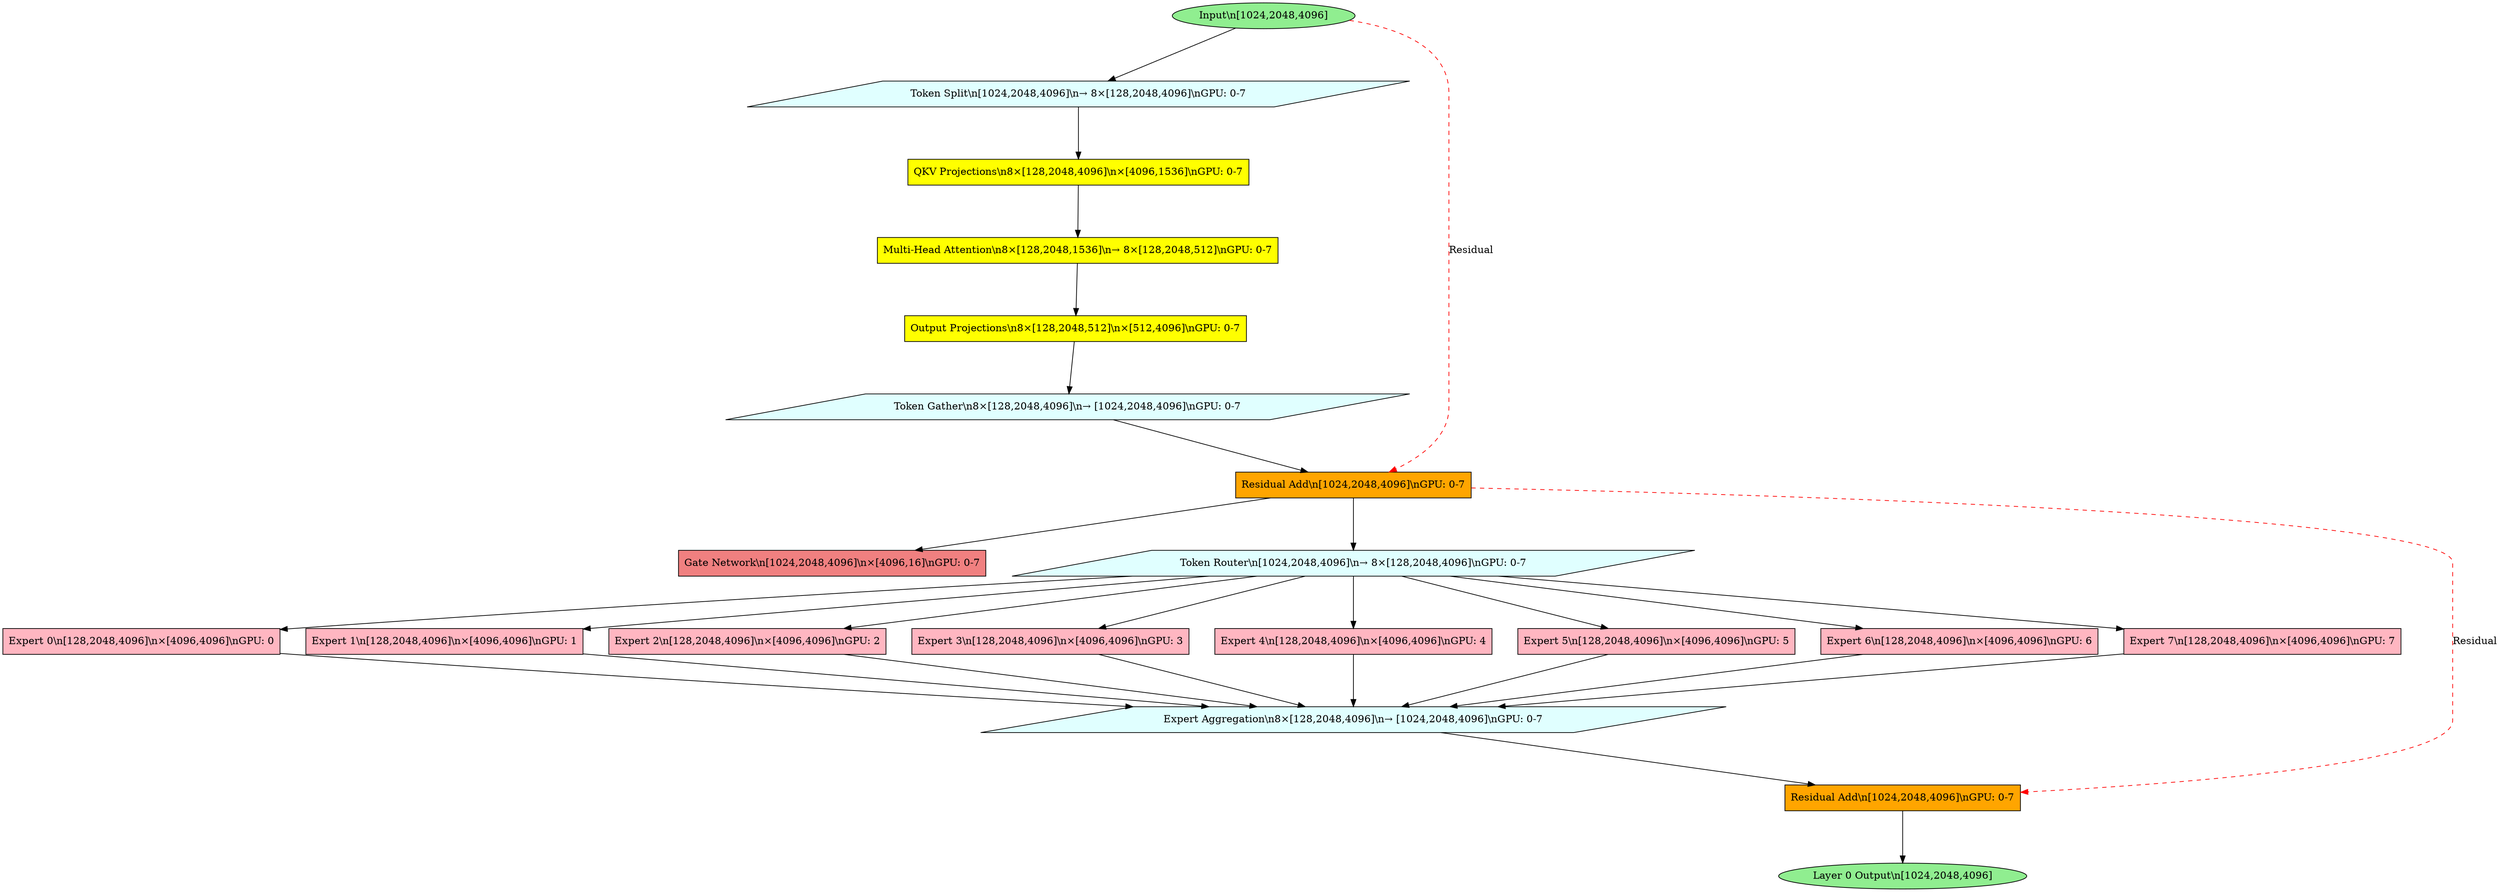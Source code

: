 digraph layer_0_optimized {
    graph [rankdir=TB, ranksep=1.0, nodesep=0.5];
    node [shape=rectangle, style=filled, fillcolor=lightblue];

    input [fillcolor=lightgreen, shape=ellipse, label="Input\\n[1024,2048,4096]"];
    output [fillcolor=lightgreen, shape=ellipse, label="Layer 0 Output\\n[1024,2048,4096]"];

    // Layer 0 components
    l0_token_split [fillcolor=lightcyan, shape=parallelogram, label="Token Split\\n[1024,2048,4096]\\n→ 8×[128,2048,4096]\\nGPU: 0-7"];
    l0_qkv_proj [fillcolor=yellow, label="QKV Projections\\n8×[128,2048,4096]\\n×[4096,1536]\\nGPU: 0-7"];
    l0_attention [fillcolor=yellow, label="Multi-Head Attention\\n8×[128,2048,1536]\\n→ 8×[128,2048,512]\\nGPU: 0-7"];
    l0_out_proj [fillcolor=yellow, label="Output Projections\\n8×[128,2048,512]\\n×[512,4096]\\nGPU: 0-7"];
    l0_gather [fillcolor=lightcyan, shape=parallelogram, label="Token Gather\\n8×[128,2048,4096]\\n→ [1024,2048,4096]\\nGPU: 0-7"];
    l0_attn_res [fillcolor=orange, label="Residual Add\\n[1024,2048,4096]\\nGPU: 0-7"];

    l0_gate [fillcolor=lightcoral, label="Gate Network\\n[1024,2048,4096]\\n×[4096,16]\\nGPU: 0-7"];
    l0_router [fillcolor=lightcyan, shape=parallelogram, label="Token Router\\n[1024,2048,4096]\\n→ 8×[128,2048,4096]\\nGPU: 0-7"];
    l0_exp0 [fillcolor=lightpink, label="Expert 0\\n[128,2048,4096]\\n×[4096,4096]\\nGPU: 0"];
    l0_exp1 [fillcolor=lightpink, label="Expert 1\\n[128,2048,4096]\\n×[4096,4096]\\nGPU: 1"];
    l0_exp2 [fillcolor=lightpink, label="Expert 2\\n[128,2048,4096]\\n×[4096,4096]\\nGPU: 2"];
    l0_exp3 [fillcolor=lightpink, label="Expert 3\\n[128,2048,4096]\\n×[4096,4096]\\nGPU: 3"];
    l0_exp4 [fillcolor=lightpink, label="Expert 4\\n[128,2048,4096]\\n×[4096,4096]\\nGPU: 4"];
    l0_exp5 [fillcolor=lightpink, label="Expert 5\\n[128,2048,4096]\\n×[4096,4096]\\nGPU: 5"];
    l0_exp6 [fillcolor=lightpink, label="Expert 6\\n[128,2048,4096]\\n×[4096,4096]\\nGPU: 6"];
    l0_exp7 [fillcolor=lightpink, label="Expert 7\\n[128,2048,4096]\\n×[4096,4096]\\nGPU: 7"];
    l0_agg [fillcolor=lightcyan, shape=parallelogram, label="Expert Aggregation\\n8×[128,2048,4096]\\n→ [1024,2048,4096]\\nGPU: 0-7"];
    l0_moe_res [fillcolor=orange, label="Residual Add\\n[1024,2048,4096]\\nGPU: 0-7"];

    // Connections
    input -> l0_token_split;
    l0_token_split -> l0_qkv_proj -> l0_attention -> l0_out_proj -> l0_gather -> l0_attn_res;
    input -> l0_attn_res [style=dashed, color=red, label="Residual"];

    l0_attn_res -> l0_gate;
    l0_attn_res -> l0_router;
    l0_router -> l0_exp0 -> l0_agg;
    l0_router -> l0_exp1 -> l0_agg;
    l0_router -> l0_exp2 -> l0_agg;
    l0_router -> l0_exp3 -> l0_agg;
    l0_router -> l0_exp4 -> l0_agg;
    l0_router -> l0_exp5 -> l0_agg;
    l0_router -> l0_exp6 -> l0_agg;
    l0_router -> l0_exp7 -> l0_agg;
    l0_agg -> l0_moe_res;
    l0_attn_res -> l0_moe_res [style=dashed, color=red, label="Residual"];

    l0_moe_res -> output;
}